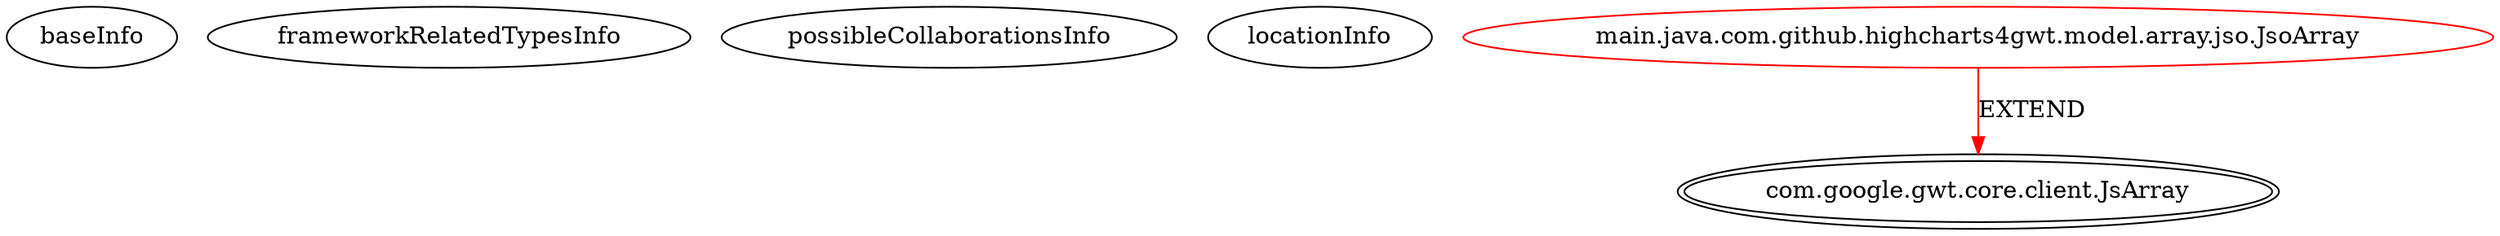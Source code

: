 digraph {
baseInfo[graphId=1415,category="extension_graph",isAnonymous=false,possibleRelation=false]
frameworkRelatedTypesInfo[0="com.google.gwt.core.client.JsArray"]
possibleCollaborationsInfo[]
locationInfo[projectName="highcharts4gwt-highcharts",filePath="/highcharts4gwt-highcharts/highchart-wrapper-master/src/main/java/com/github/highcharts4gwt/model/array/jso/JsoArray.java",contextSignature="JsoArray",graphId="1415"]
0[label="main.java.com.github.highcharts4gwt.model.array.jso.JsoArray",vertexType="ROOT_CLIENT_CLASS_DECLARATION",isFrameworkType=false,color=red]
1[label="com.google.gwt.core.client.JsArray",vertexType="FRAMEWORK_CLASS_TYPE",isFrameworkType=true,peripheries=2]
0->1[label="EXTEND",color=red]
}
